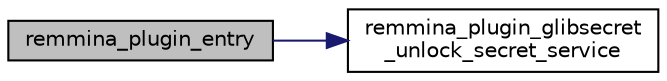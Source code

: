 digraph "remmina_plugin_entry"
{
  edge [fontname="Helvetica",fontsize="10",labelfontname="Helvetica",labelfontsize="10"];
  node [fontname="Helvetica",fontsize="10",shape=record];
  rankdir="LR";
  Node0 [label="remmina_plugin_entry",height=0.2,width=0.4,color="black", fillcolor="grey75", style="filled", fontcolor="black"];
  Node0 -> Node1 [color="midnightblue",fontsize="10",style="solid",fontname="Helvetica"];
  Node1 [label="remmina_plugin_glibsecret\l_unlock_secret_service",height=0.2,width=0.4,color="black", fillcolor="white", style="filled",URL="$glibsecret__plugin_8c.html#a4405b2a6e043f5fea85711b560eaa487"];
}
